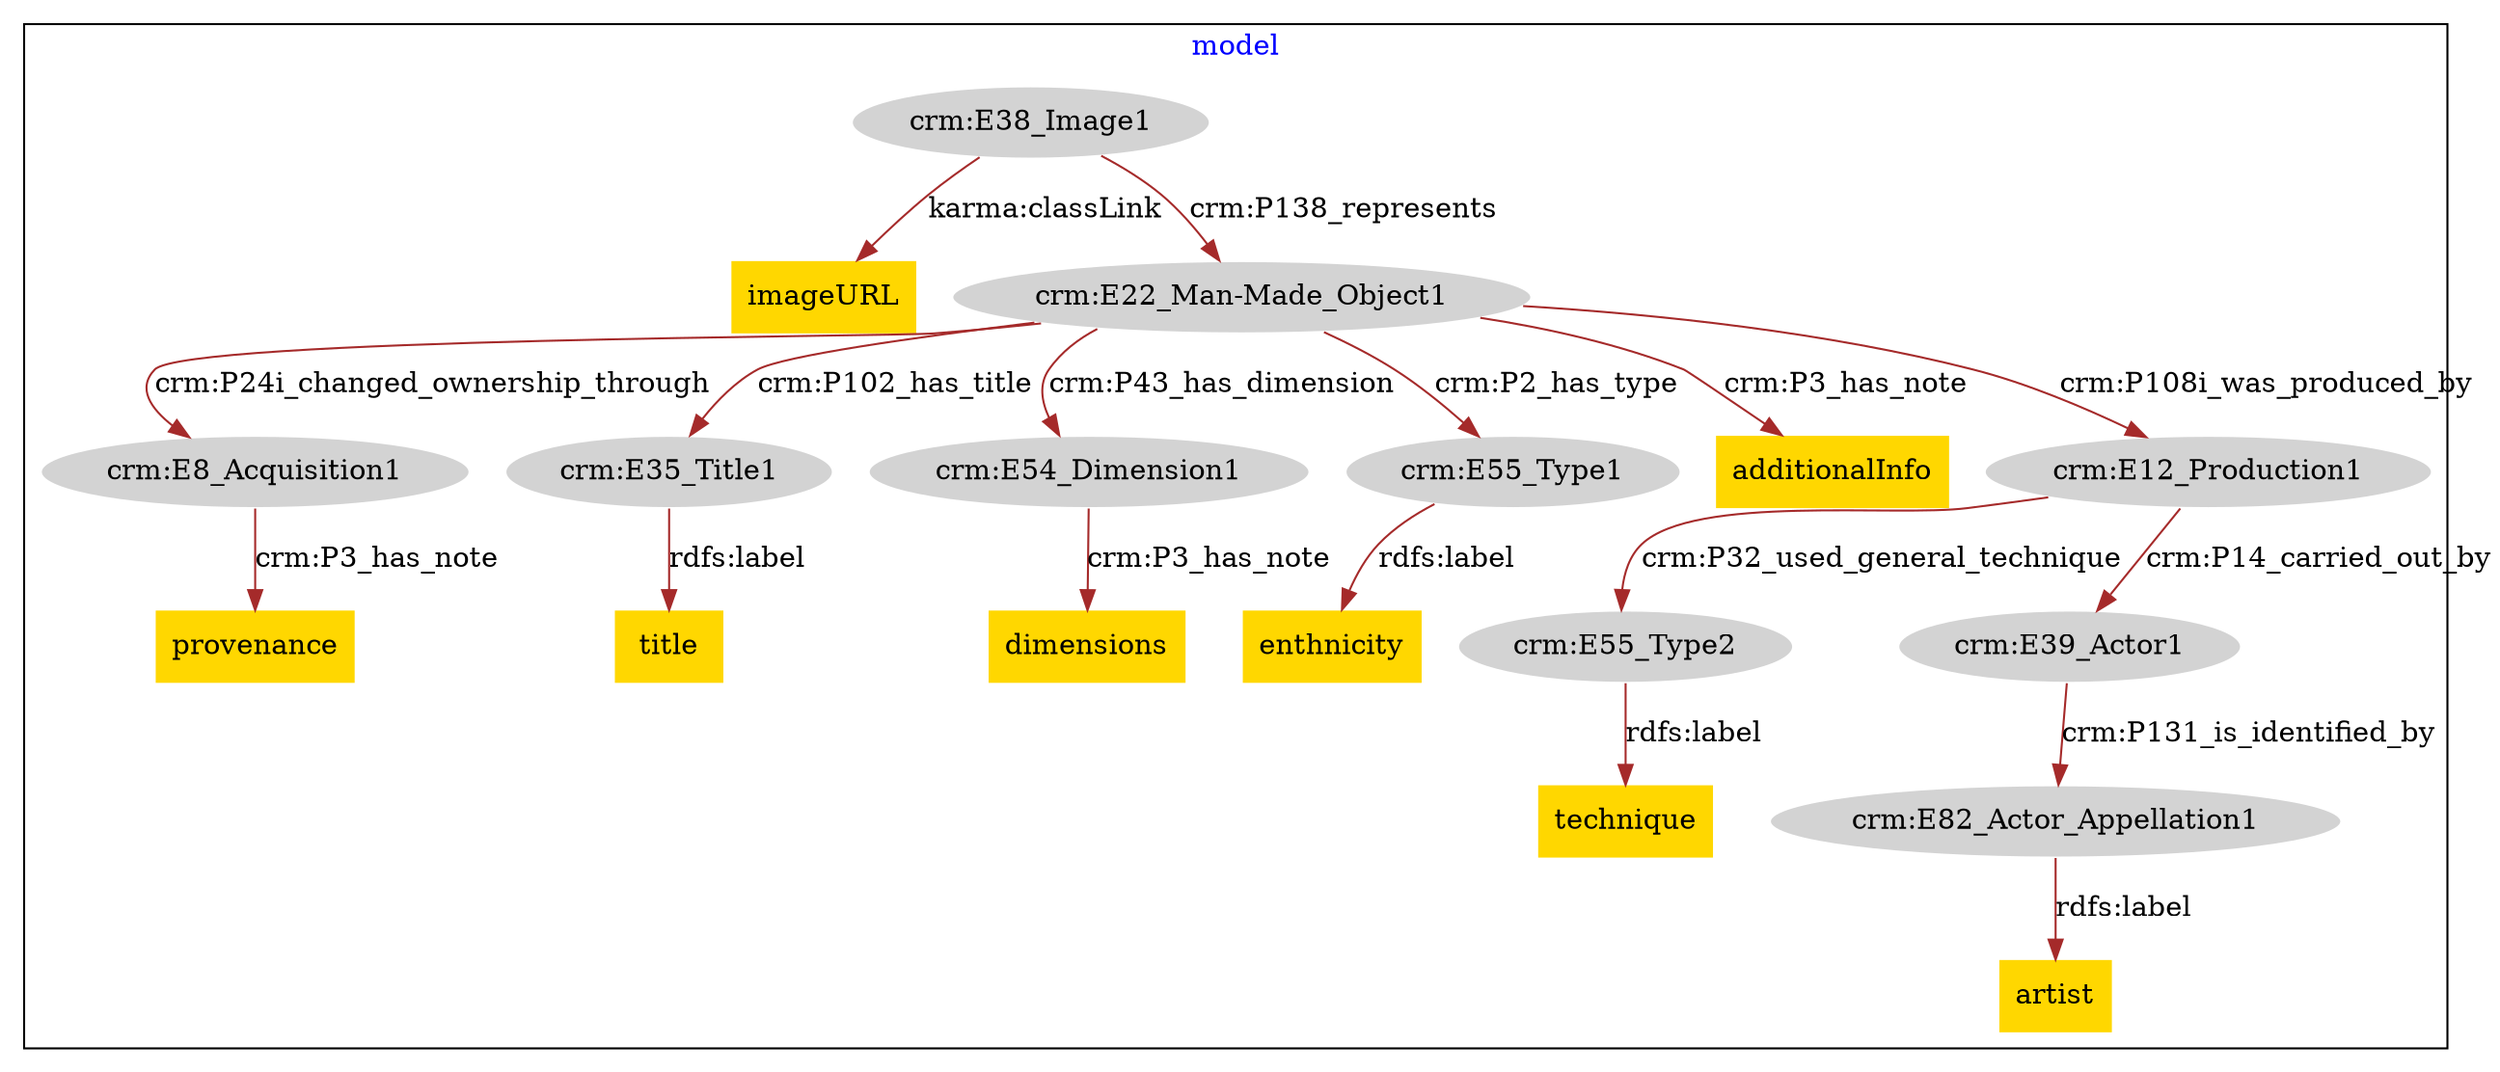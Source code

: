 digraph n0 {
fontcolor="blue"
remincross="true"
subgraph cluster {
label="model"
"crm:E55_Type2"[style="filled",color="white",fillcolor="lightgray",label="crm:E55_Type2"];
"technique"[shape="plaintext",style="filled",fillcolor="gold",label="technique"];
"crm:E8_Acquisition1"[style="filled",color="white",fillcolor="lightgray",label="crm:E8_Acquisition1"];
"provenance"[shape="plaintext",style="filled",fillcolor="gold",label="provenance"];
"crm:E35_Title1"[style="filled",color="white",fillcolor="lightgray",label="crm:E35_Title1"];
"title"[shape="plaintext",style="filled",fillcolor="gold",label="title"];
"crm:E38_Image1"[style="filled",color="white",fillcolor="lightgray",label="crm:E38_Image1"];
"imageURL"[shape="plaintext",style="filled",fillcolor="gold",label="imageURL"];
"crm:E54_Dimension1"[style="filled",color="white",fillcolor="lightgray",label="crm:E54_Dimension1"];
"dimensions"[shape="plaintext",style="filled",fillcolor="gold",label="dimensions"];
"crm:E55_Type1"[style="filled",color="white",fillcolor="lightgray",label="crm:E55_Type1"];
"enthnicity"[shape="plaintext",style="filled",fillcolor="gold",label="enthnicity"];
"crm:E82_Actor_Appellation1"[style="filled",color="white",fillcolor="lightgray",label="crm:E82_Actor_Appellation1"];
"artist"[shape="plaintext",style="filled",fillcolor="gold",label="artist"];
"crm:E22_Man-Made_Object1"[style="filled",color="white",fillcolor="lightgray",label="crm:E22_Man-Made_Object1"];
"additionalInfo"[shape="plaintext",style="filled",fillcolor="gold",label="additionalInfo"];
"crm:E12_Production1"[style="filled",color="white",fillcolor="lightgray",label="crm:E12_Production1"];
"crm:E39_Actor1"[style="filled",color="white",fillcolor="lightgray",label="crm:E39_Actor1"];
}
"crm:E55_Type2" -> "technique"[color="brown",fontcolor="black",label="rdfs:label"];
"crm:E8_Acquisition1" -> "provenance"[color="brown",fontcolor="black",label="crm:P3_has_note"];
"crm:E35_Title1" -> "title"[color="brown",fontcolor="black",label="rdfs:label"];
"crm:E38_Image1" -> "imageURL"[color="brown",fontcolor="black",label="karma:classLink"];
"crm:E54_Dimension1" -> "dimensions"[color="brown",fontcolor="black",label="crm:P3_has_note"];
"crm:E55_Type1" -> "enthnicity"[color="brown",fontcolor="black",label="rdfs:label"];
"crm:E82_Actor_Appellation1" -> "artist"[color="brown",fontcolor="black",label="rdfs:label"];
"crm:E22_Man-Made_Object1" -> "additionalInfo"[color="brown",fontcolor="black",label="crm:P3_has_note"];
"crm:E38_Image1" -> "crm:E22_Man-Made_Object1"[color="brown",fontcolor="black",label="crm:P138_represents"];
"crm:E22_Man-Made_Object1" -> "crm:E12_Production1"[color="brown",fontcolor="black",label="crm:P108i_was_produced_by"];
"crm:E22_Man-Made_Object1" -> "crm:E35_Title1"[color="brown",fontcolor="black",label="crm:P102_has_title"];
"crm:E22_Man-Made_Object1" -> "crm:E55_Type1"[color="brown",fontcolor="black",label="crm:P2_has_type"];
"crm:E22_Man-Made_Object1" -> "crm:E8_Acquisition1"[color="brown",fontcolor="black",label="crm:P24i_changed_ownership_through"];
"crm:E22_Man-Made_Object1" -> "crm:E54_Dimension1"[color="brown",fontcolor="black",label="crm:P43_has_dimension"];
"crm:E12_Production1" -> "crm:E39_Actor1"[color="brown",fontcolor="black",label="crm:P14_carried_out_by"];
"crm:E12_Production1" -> "crm:E55_Type2"[color="brown",fontcolor="black",label="crm:P32_used_general_technique"];
"crm:E39_Actor1" -> "crm:E82_Actor_Appellation1"[color="brown",fontcolor="black",label="crm:P131_is_identified_by"];
}
